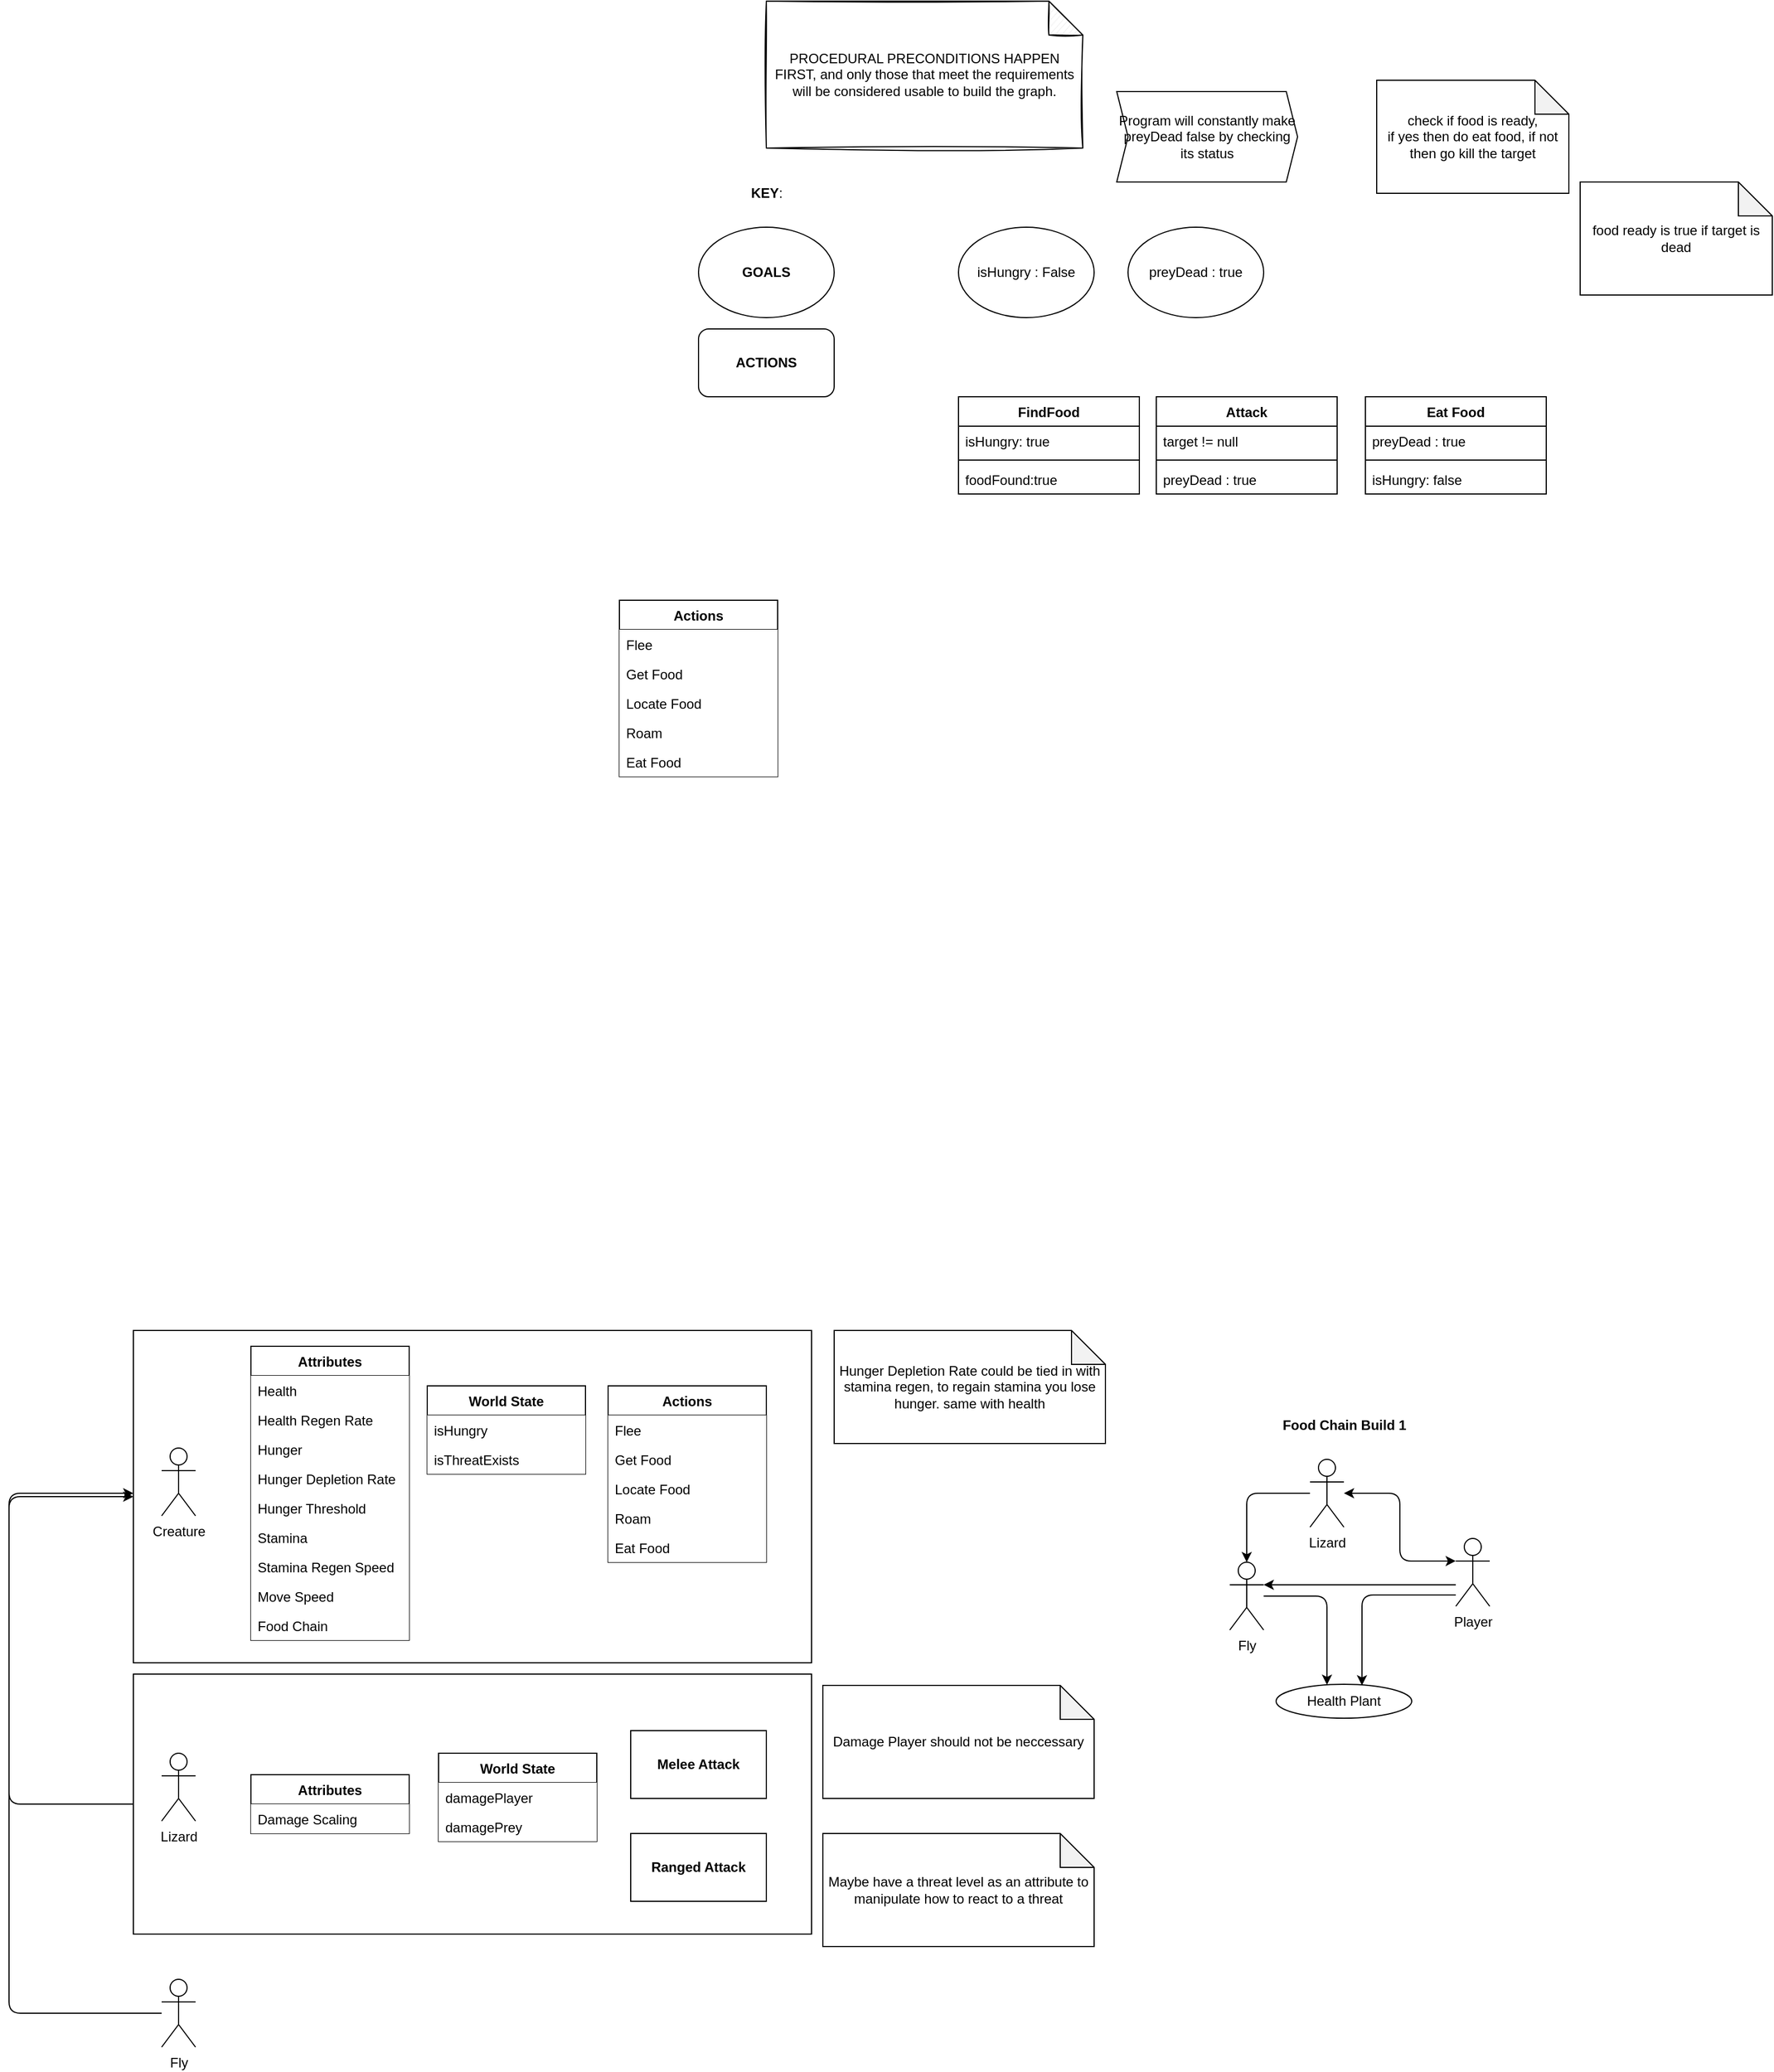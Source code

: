 <mxfile version="14.4.4" type="github">
  <diagram id="sP1BEkB5rZuLdxHkqu5_" name="Page-1">
    <mxGraphModel dx="1188" dy="2982" grid="1" gridSize="10" guides="1" tooltips="1" connect="1" arrows="1" fold="1" page="1" pageScale="1" pageWidth="827" pageHeight="1169" math="0" shadow="0">
      <root>
        <mxCell id="0" />
        <mxCell id="1" parent="0" />
        <mxCell id="eLbIoZme7NKjvp2zswM4-26" value="" style="rounded=0;whiteSpace=wrap;html=1;fillColor=#ffffff;" parent="1" vertex="1">
          <mxGeometry x="170" y="290" width="600" height="230" as="geometry" />
        </mxCell>
        <mxCell id="eLbIoZme7NKjvp2zswM4-25" value="" style="rounded=0;whiteSpace=wrap;html=1;fillColor=#ffffff;" parent="1" vertex="1">
          <mxGeometry x="170" y="-14" width="600" height="294" as="geometry" />
        </mxCell>
        <mxCell id="eLbIoZme7NKjvp2zswM4-2" value="&lt;div&gt;Creature&lt;/div&gt;" style="shape=umlActor;verticalLabelPosition=bottom;verticalAlign=top;html=1;outlineConnect=0;" parent="1" vertex="1">
          <mxGeometry x="195" y="90" width="30" height="60" as="geometry" />
        </mxCell>
        <mxCell id="eLbIoZme7NKjvp2zswM4-24" style="edgeStyle=orthogonalEdgeStyle;rounded=1;orthogonalLoop=1;jettySize=auto;html=1;exitX=0;exitY=0.5;exitDx=0;exitDy=0;" parent="1" source="eLbIoZme7NKjvp2zswM4-26" edge="1">
          <mxGeometry relative="1" as="geometry">
            <mxPoint x="170" y="130" as="targetPoint" />
            <Array as="points">
              <mxPoint x="60" y="405" />
              <mxPoint x="60" y="130" />
            </Array>
          </mxGeometry>
        </mxCell>
        <mxCell id="eLbIoZme7NKjvp2zswM4-10" value="&lt;div&gt;Lizard&lt;/div&gt;" style="shape=umlActor;verticalLabelPosition=bottom;verticalAlign=top;html=1;outlineConnect=0;" parent="1" vertex="1">
          <mxGeometry x="195" y="360" width="30" height="60" as="geometry" />
        </mxCell>
        <mxCell id="eLbIoZme7NKjvp2zswM4-11" value="&lt;b&gt;Melee Attack&lt;/b&gt;" style="whiteSpace=wrap;html=1;" parent="1" vertex="1">
          <mxGeometry x="610" y="340" width="120" height="60" as="geometry" />
        </mxCell>
        <mxCell id="eLbIoZme7NKjvp2zswM4-12" value="&lt;b&gt;Ranged Attack&lt;/b&gt;" style="whiteSpace=wrap;html=1;" parent="1" vertex="1">
          <mxGeometry x="610" y="431" width="120" height="60" as="geometry" />
        </mxCell>
        <mxCell id="eLbIoZme7NKjvp2zswM4-14" value="Attributes" style="swimlane;fontStyle=1;childLayout=stackLayout;horizontal=1;startSize=26;horizontalStack=0;resizeParent=1;resizeParentMax=0;resizeLast=0;collapsible=1;marginBottom=0;" parent="1" vertex="1">
          <mxGeometry x="274" width="140" height="260" as="geometry" />
        </mxCell>
        <mxCell id="eLbIoZme7NKjvp2zswM4-17" value="Health" style="text;strokeColor=none;align=left;verticalAlign=top;spacingLeft=4;spacingRight=4;overflow=hidden;rotatable=0;points=[[0,0.5],[1,0.5]];portConstraint=eastwest;fillColor=#ffffff;" parent="eLbIoZme7NKjvp2zswM4-14" vertex="1">
          <mxGeometry y="26" width="140" height="26" as="geometry" />
        </mxCell>
        <mxCell id="eLbIoZme7NKjvp2zswM4-18" value="Health Regen Rate" style="text;strokeColor=none;align=left;verticalAlign=top;spacingLeft=4;spacingRight=4;overflow=hidden;rotatable=0;points=[[0,0.5],[1,0.5]];portConstraint=eastwest;fillColor=#ffffff;" parent="eLbIoZme7NKjvp2zswM4-14" vertex="1">
          <mxGeometry y="52" width="140" height="26" as="geometry" />
        </mxCell>
        <mxCell id="eLbIoZme7NKjvp2zswM4-15" value="Hunger" style="text;strokeColor=none;align=left;verticalAlign=top;spacingLeft=4;spacingRight=4;overflow=hidden;rotatable=0;points=[[0,0.5],[1,0.5]];portConstraint=eastwest;fillColor=#ffffff;" parent="eLbIoZme7NKjvp2zswM4-14" vertex="1">
          <mxGeometry y="78" width="140" height="26" as="geometry" />
        </mxCell>
        <mxCell id="eLbIoZme7NKjvp2zswM4-64" value="Hunger Depletion Rate" style="text;strokeColor=none;align=left;verticalAlign=top;spacingLeft=4;spacingRight=4;overflow=hidden;rotatable=0;points=[[0,0.5],[1,0.5]];portConstraint=eastwest;fillColor=#ffffff;" parent="eLbIoZme7NKjvp2zswM4-14" vertex="1">
          <mxGeometry y="104" width="140" height="26" as="geometry" />
        </mxCell>
        <mxCell id="eLbIoZme7NKjvp2zswM4-16" value="Hunger Threshold" style="text;strokeColor=none;align=left;verticalAlign=top;spacingLeft=4;spacingRight=4;overflow=hidden;rotatable=0;points=[[0,0.5],[1,0.5]];portConstraint=eastwest;fillColor=#ffffff;" parent="eLbIoZme7NKjvp2zswM4-14" vertex="1">
          <mxGeometry y="130" width="140" height="26" as="geometry" />
        </mxCell>
        <mxCell id="eLbIoZme7NKjvp2zswM4-19" value="Stamina" style="text;strokeColor=none;align=left;verticalAlign=top;spacingLeft=4;spacingRight=4;overflow=hidden;rotatable=0;points=[[0,0.5],[1,0.5]];portConstraint=eastwest;fillColor=#ffffff;" parent="eLbIoZme7NKjvp2zswM4-14" vertex="1">
          <mxGeometry y="156" width="140" height="26" as="geometry" />
        </mxCell>
        <mxCell id="eLbIoZme7NKjvp2zswM4-60" value="Stamina Regen Speed" style="text;strokeColor=none;align=left;verticalAlign=top;spacingLeft=4;spacingRight=4;overflow=hidden;rotatable=0;points=[[0,0.5],[1,0.5]];portConstraint=eastwest;fillColor=#ffffff;" parent="eLbIoZme7NKjvp2zswM4-14" vertex="1">
          <mxGeometry y="182" width="140" height="26" as="geometry" />
        </mxCell>
        <mxCell id="eLbIoZme7NKjvp2zswM4-63" value="Move Speed" style="text;strokeColor=none;align=left;verticalAlign=top;spacingLeft=4;spacingRight=4;overflow=hidden;rotatable=0;points=[[0,0.5],[1,0.5]];portConstraint=eastwest;fillColor=#ffffff;" parent="eLbIoZme7NKjvp2zswM4-14" vertex="1">
          <mxGeometry y="208" width="140" height="26" as="geometry" />
        </mxCell>
        <mxCell id="eLbIoZme7NKjvp2zswM4-20" value="Food Chain" style="text;strokeColor=none;align=left;verticalAlign=top;spacingLeft=4;spacingRight=4;overflow=hidden;rotatable=0;points=[[0,0.5],[1,0.5]];portConstraint=eastwest;fillColor=#ffffff;" parent="eLbIoZme7NKjvp2zswM4-14" vertex="1">
          <mxGeometry y="234" width="140" height="26" as="geometry" />
        </mxCell>
        <mxCell id="eLbIoZme7NKjvp2zswM4-28" value="Attributes" style="swimlane;fontStyle=1;childLayout=stackLayout;horizontal=1;startSize=26;horizontalStack=0;resizeParent=1;resizeParentMax=0;resizeLast=0;collapsible=1;marginBottom=0;" parent="1" vertex="1">
          <mxGeometry x="274" y="379" width="140" height="52" as="geometry" />
        </mxCell>
        <mxCell id="eLbIoZme7NKjvp2zswM4-33" value="Damage Scaling" style="text;strokeColor=none;align=left;verticalAlign=top;spacingLeft=4;spacingRight=4;overflow=hidden;rotatable=0;points=[[0,0.5],[1,0.5]];portConstraint=eastwest;fillColor=#ffffff;" parent="eLbIoZme7NKjvp2zswM4-28" vertex="1">
          <mxGeometry y="26" width="140" height="26" as="geometry" />
        </mxCell>
        <mxCell id="eLbIoZme7NKjvp2zswM4-44" value="&lt;div&gt;Food Chain Build 1&lt;/div&gt;" style="text;html=1;strokeColor=none;fillColor=none;align=center;verticalAlign=middle;whiteSpace=wrap;rounded=0;fontStyle=1" parent="1" vertex="1">
          <mxGeometry x="1176.5" y="60" width="129" height="20" as="geometry" />
        </mxCell>
        <mxCell id="eLbIoZme7NKjvp2zswM4-50" style="edgeStyle=orthogonalEdgeStyle;rounded=1;orthogonalLoop=1;jettySize=auto;html=1;strokeColor=#000000;" parent="1" source="eLbIoZme7NKjvp2zswM4-45" target="eLbIoZme7NKjvp2zswM4-46" edge="1">
          <mxGeometry relative="1" as="geometry" />
        </mxCell>
        <mxCell id="eLbIoZme7NKjvp2zswM4-51" style="edgeStyle=orthogonalEdgeStyle;rounded=1;orthogonalLoop=1;jettySize=auto;html=1;entryX=0;entryY=0.333;entryDx=0;entryDy=0;entryPerimeter=0;strokeColor=#000000;startArrow=classic;startFill=1;" parent="1" source="eLbIoZme7NKjvp2zswM4-45" target="eLbIoZme7NKjvp2zswM4-49" edge="1">
          <mxGeometry relative="1" as="geometry" />
        </mxCell>
        <mxCell id="eLbIoZme7NKjvp2zswM4-45" value="&lt;div&gt;Lizard&lt;/div&gt;" style="shape=umlActor;verticalLabelPosition=bottom;verticalAlign=top;html=1;outlineConnect=0;" parent="1" vertex="1">
          <mxGeometry x="1211" y="100" width="30" height="60" as="geometry" />
        </mxCell>
        <mxCell id="eLbIoZme7NKjvp2zswM4-55" style="edgeStyle=orthogonalEdgeStyle;rounded=1;orthogonalLoop=1;jettySize=auto;html=1;startArrow=none;startFill=0;strokeColor=#000000;" parent="1" source="eLbIoZme7NKjvp2zswM4-46" target="eLbIoZme7NKjvp2zswM4-58" edge="1">
          <mxGeometry relative="1" as="geometry">
            <mxPoint x="1226" y="280" as="targetPoint" />
            <Array as="points">
              <mxPoint x="1226" y="221" />
            </Array>
          </mxGeometry>
        </mxCell>
        <mxCell id="eLbIoZme7NKjvp2zswM4-46" value="&lt;div&gt;Fly&lt;/div&gt;" style="shape=umlActor;verticalLabelPosition=bottom;verticalAlign=top;html=1;outlineConnect=0;" parent="1" vertex="1">
          <mxGeometry x="1140" y="191" width="30" height="60" as="geometry" />
        </mxCell>
        <mxCell id="eLbIoZme7NKjvp2zswM4-57" style="edgeStyle=orthogonalEdgeStyle;rounded=1;orthogonalLoop=1;jettySize=auto;html=1;entryX=0.633;entryY=0.033;entryDx=0;entryDy=0;entryPerimeter=0;startArrow=none;startFill=0;strokeColor=#000000;" parent="1" source="eLbIoZme7NKjvp2zswM4-49" target="eLbIoZme7NKjvp2zswM4-58" edge="1">
          <mxGeometry relative="1" as="geometry">
            <mxPoint x="1256" y="280" as="targetPoint" />
            <Array as="points">
              <mxPoint x="1257" y="220" />
            </Array>
          </mxGeometry>
        </mxCell>
        <mxCell id="eLbIoZme7NKjvp2zswM4-59" style="edgeStyle=orthogonalEdgeStyle;rounded=1;orthogonalLoop=1;jettySize=auto;html=1;entryX=1;entryY=0.333;entryDx=0;entryDy=0;entryPerimeter=0;startArrow=none;startFill=0;strokeColor=#000000;" parent="1" source="eLbIoZme7NKjvp2zswM4-49" target="eLbIoZme7NKjvp2zswM4-46" edge="1">
          <mxGeometry relative="1" as="geometry">
            <Array as="points">
              <mxPoint x="1290" y="211" />
              <mxPoint x="1290" y="211" />
            </Array>
          </mxGeometry>
        </mxCell>
        <mxCell id="eLbIoZme7NKjvp2zswM4-49" value="&lt;div&gt;Player&lt;/div&gt;" style="shape=umlActor;verticalLabelPosition=bottom;verticalAlign=top;html=1;outlineConnect=0;" parent="1" vertex="1">
          <mxGeometry x="1340" y="170" width="30" height="60" as="geometry" />
        </mxCell>
        <mxCell id="eLbIoZme7NKjvp2zswM4-58" value="Health Plant" style="ellipse;whiteSpace=wrap;html=1;fillColor=#ffffff;" parent="1" vertex="1">
          <mxGeometry x="1181" y="299" width="120" height="30" as="geometry" />
        </mxCell>
        <mxCell id="eLbIoZme7NKjvp2zswM4-65" value="Hunger Depletion Rate could be tied in with stamina regen, to regain stamina you lose hunger. same with health" style="shape=note;whiteSpace=wrap;html=1;backgroundOutline=1;darkOpacity=0.05;fillColor=#ffffff;" parent="1" vertex="1">
          <mxGeometry x="790" y="-14" width="240" height="100" as="geometry" />
        </mxCell>
        <mxCell id="eLbIoZme7NKjvp2zswM4-67" style="edgeStyle=orthogonalEdgeStyle;rounded=1;orthogonalLoop=1;jettySize=auto;html=1;startArrow=none;startFill=0;strokeColor=#000000;entryX=0;entryY=0.5;entryDx=0;entryDy=0;" parent="1" source="eLbIoZme7NKjvp2zswM4-66" target="eLbIoZme7NKjvp2zswM4-25" edge="1">
          <mxGeometry relative="1" as="geometry">
            <mxPoint x="120" y="40" as="targetPoint" />
            <Array as="points">
              <mxPoint x="60" y="590" />
              <mxPoint x="60" y="133" />
            </Array>
          </mxGeometry>
        </mxCell>
        <mxCell id="eLbIoZme7NKjvp2zswM4-66" value="Fly" style="shape=umlActor;verticalLabelPosition=bottom;verticalAlign=top;html=1;outlineConnect=0;" parent="1" vertex="1">
          <mxGeometry x="195" y="560" width="30" height="60" as="geometry" />
        </mxCell>
        <mxCell id="eLbIoZme7NKjvp2zswM4-69" value="Actions" style="swimlane;fontStyle=1;childLayout=stackLayout;horizontal=1;startSize=26;horizontalStack=0;resizeParent=1;resizeParentMax=0;resizeLast=0;collapsible=1;marginBottom=0;" parent="1" vertex="1">
          <mxGeometry x="590" y="35" width="140" height="156" as="geometry" />
        </mxCell>
        <mxCell id="eLbIoZme7NKjvp2zswM4-70" value="Flee" style="text;strokeColor=none;align=left;verticalAlign=top;spacingLeft=4;spacingRight=4;overflow=hidden;rotatable=0;points=[[0,0.5],[1,0.5]];portConstraint=eastwest;fillColor=#ffffff;" parent="eLbIoZme7NKjvp2zswM4-69" vertex="1">
          <mxGeometry y="26" width="140" height="26" as="geometry" />
        </mxCell>
        <mxCell id="eLbIoZme7NKjvp2zswM4-71" value="Get Food" style="text;strokeColor=none;align=left;verticalAlign=top;spacingLeft=4;spacingRight=4;overflow=hidden;rotatable=0;points=[[0,0.5],[1,0.5]];portConstraint=eastwest;fillColor=#ffffff;" parent="eLbIoZme7NKjvp2zswM4-69" vertex="1">
          <mxGeometry y="52" width="140" height="26" as="geometry" />
        </mxCell>
        <mxCell id="eLbIoZme7NKjvp2zswM4-72" value="Locate Food" style="text;strokeColor=none;align=left;verticalAlign=top;spacingLeft=4;spacingRight=4;overflow=hidden;rotatable=0;points=[[0,0.5],[1,0.5]];portConstraint=eastwest;fillColor=#ffffff;" parent="eLbIoZme7NKjvp2zswM4-69" vertex="1">
          <mxGeometry y="78" width="140" height="26" as="geometry" />
        </mxCell>
        <mxCell id="eLbIoZme7NKjvp2zswM4-73" value="Roam" style="text;strokeColor=none;align=left;verticalAlign=top;spacingLeft=4;spacingRight=4;overflow=hidden;rotatable=0;points=[[0,0.5],[1,0.5]];portConstraint=eastwest;fillColor=#ffffff;" parent="eLbIoZme7NKjvp2zswM4-69" vertex="1">
          <mxGeometry y="104" width="140" height="26" as="geometry" />
        </mxCell>
        <mxCell id="eLbIoZme7NKjvp2zswM4-74" value="Eat Food" style="text;strokeColor=none;align=left;verticalAlign=top;spacingLeft=4;spacingRight=4;overflow=hidden;rotatable=0;points=[[0,0.5],[1,0.5]];portConstraint=eastwest;fillColor=#ffffff;" parent="eLbIoZme7NKjvp2zswM4-69" vertex="1">
          <mxGeometry y="130" width="140" height="26" as="geometry" />
        </mxCell>
        <mxCell id="eLbIoZme7NKjvp2zswM4-79" value="World State" style="swimlane;fontStyle=1;childLayout=stackLayout;horizontal=1;startSize=26;horizontalStack=0;resizeParent=1;resizeParentMax=0;resizeLast=0;collapsible=1;marginBottom=0;" parent="1" vertex="1">
          <mxGeometry x="430" y="35" width="140" height="78" as="geometry" />
        </mxCell>
        <mxCell id="eLbIoZme7NKjvp2zswM4-80" value="isHungry" style="text;strokeColor=none;align=left;verticalAlign=top;spacingLeft=4;spacingRight=4;overflow=hidden;rotatable=0;points=[[0,0.5],[1,0.5]];portConstraint=eastwest;fillColor=#ffffff;" parent="eLbIoZme7NKjvp2zswM4-79" vertex="1">
          <mxGeometry y="26" width="140" height="26" as="geometry" />
        </mxCell>
        <mxCell id="eLbIoZme7NKjvp2zswM4-88" value="isThreatExists" style="text;strokeColor=none;align=left;verticalAlign=top;spacingLeft=4;spacingRight=4;overflow=hidden;rotatable=0;points=[[0,0.5],[1,0.5]];portConstraint=eastwest;fillColor=#ffffff;" parent="eLbIoZme7NKjvp2zswM4-79" vertex="1">
          <mxGeometry y="52" width="140" height="26" as="geometry" />
        </mxCell>
        <mxCell id="eLbIoZme7NKjvp2zswM4-85" value="World State" style="swimlane;fontStyle=1;childLayout=stackLayout;horizontal=1;startSize=26;horizontalStack=0;resizeParent=1;resizeParentMax=0;resizeLast=0;collapsible=1;marginBottom=0;" parent="1" vertex="1">
          <mxGeometry x="440" y="360" width="140" height="78" as="geometry" />
        </mxCell>
        <mxCell id="eLbIoZme7NKjvp2zswM4-86" value="damagePlayer" style="text;strokeColor=none;align=left;verticalAlign=top;spacingLeft=4;spacingRight=4;overflow=hidden;rotatable=0;points=[[0,0.5],[1,0.5]];portConstraint=eastwest;fillColor=#ffffff;" parent="eLbIoZme7NKjvp2zswM4-85" vertex="1">
          <mxGeometry y="26" width="140" height="26" as="geometry" />
        </mxCell>
        <mxCell id="eLbIoZme7NKjvp2zswM4-90" value="damagePrey" style="text;strokeColor=none;align=left;verticalAlign=top;spacingLeft=4;spacingRight=4;overflow=hidden;rotatable=0;points=[[0,0.5],[1,0.5]];portConstraint=eastwest;fillColor=#ffffff;" parent="eLbIoZme7NKjvp2zswM4-85" vertex="1">
          <mxGeometry y="52" width="140" height="26" as="geometry" />
        </mxCell>
        <mxCell id="eLbIoZme7NKjvp2zswM4-91" value="Damage Player should not be neccessary" style="shape=note;whiteSpace=wrap;html=1;backgroundOutline=1;darkOpacity=0.05;fillColor=#ffffff;" parent="1" vertex="1">
          <mxGeometry x="780" y="300" width="240" height="100" as="geometry" />
        </mxCell>
        <mxCell id="eLbIoZme7NKjvp2zswM4-92" value="Maybe have a threat level as an attribute to manipulate how to react to a threat" style="shape=note;whiteSpace=wrap;html=1;backgroundOutline=1;darkOpacity=0.05;fillColor=#ffffff;" parent="1" vertex="1">
          <mxGeometry x="780" y="431" width="240" height="100" as="geometry" />
        </mxCell>
        <mxCell id="GrFTg4ESrFVmJhSyd5H9-1" value="Actions" style="swimlane;fontStyle=1;childLayout=stackLayout;horizontal=1;startSize=26;horizontalStack=0;resizeParent=1;resizeParentMax=0;resizeLast=0;collapsible=1;marginBottom=0;" vertex="1" parent="1">
          <mxGeometry x="600" y="-660" width="140" height="156" as="geometry" />
        </mxCell>
        <mxCell id="GrFTg4ESrFVmJhSyd5H9-2" value="Flee" style="text;strokeColor=none;align=left;verticalAlign=top;spacingLeft=4;spacingRight=4;overflow=hidden;rotatable=0;points=[[0,0.5],[1,0.5]];portConstraint=eastwest;fillColor=#ffffff;" vertex="1" parent="GrFTg4ESrFVmJhSyd5H9-1">
          <mxGeometry y="26" width="140" height="26" as="geometry" />
        </mxCell>
        <mxCell id="GrFTg4ESrFVmJhSyd5H9-3" value="Get Food" style="text;strokeColor=none;align=left;verticalAlign=top;spacingLeft=4;spacingRight=4;overflow=hidden;rotatable=0;points=[[0,0.5],[1,0.5]];portConstraint=eastwest;fillColor=#ffffff;" vertex="1" parent="GrFTg4ESrFVmJhSyd5H9-1">
          <mxGeometry y="52" width="140" height="26" as="geometry" />
        </mxCell>
        <mxCell id="GrFTg4ESrFVmJhSyd5H9-4" value="Locate Food" style="text;strokeColor=none;align=left;verticalAlign=top;spacingLeft=4;spacingRight=4;overflow=hidden;rotatable=0;points=[[0,0.5],[1,0.5]];portConstraint=eastwest;fillColor=#ffffff;" vertex="1" parent="GrFTg4ESrFVmJhSyd5H9-1">
          <mxGeometry y="78" width="140" height="26" as="geometry" />
        </mxCell>
        <mxCell id="GrFTg4ESrFVmJhSyd5H9-5" value="Roam" style="text;strokeColor=none;align=left;verticalAlign=top;spacingLeft=4;spacingRight=4;overflow=hidden;rotatable=0;points=[[0,0.5],[1,0.5]];portConstraint=eastwest;fillColor=#ffffff;" vertex="1" parent="GrFTg4ESrFVmJhSyd5H9-1">
          <mxGeometry y="104" width="140" height="26" as="geometry" />
        </mxCell>
        <mxCell id="GrFTg4ESrFVmJhSyd5H9-6" value="Eat Food" style="text;strokeColor=none;align=left;verticalAlign=top;spacingLeft=4;spacingRight=4;overflow=hidden;rotatable=0;points=[[0,0.5],[1,0.5]];portConstraint=eastwest;fillColor=#ffffff;" vertex="1" parent="GrFTg4ESrFVmJhSyd5H9-1">
          <mxGeometry y="130" width="140" height="26" as="geometry" />
        </mxCell>
        <mxCell id="GrFTg4ESrFVmJhSyd5H9-21" value="isHungry : False" style="ellipse;whiteSpace=wrap;html=1;strokeColor=#000000;" vertex="1" parent="1">
          <mxGeometry x="900" y="-990" width="120" height="80" as="geometry" />
        </mxCell>
        <mxCell id="GrFTg4ESrFVmJhSyd5H9-22" value="preyDead : true" style="ellipse;whiteSpace=wrap;html=1;strokeColor=#000000;" vertex="1" parent="1">
          <mxGeometry x="1050" y="-990" width="120" height="80" as="geometry" />
        </mxCell>
        <mxCell id="GrFTg4ESrFVmJhSyd5H9-25" value="GOALS" style="ellipse;whiteSpace=wrap;html=1;strokeColor=#000000;fontStyle=1" vertex="1" parent="1">
          <mxGeometry x="670" y="-990" width="120" height="80" as="geometry" />
        </mxCell>
        <mxCell id="GrFTg4ESrFVmJhSyd5H9-26" value="ACTIONS" style="rounded=1;whiteSpace=wrap;html=1;strokeColor=#000000;fontStyle=1" vertex="1" parent="1">
          <mxGeometry x="670" y="-900" width="120" height="60" as="geometry" />
        </mxCell>
        <mxCell id="GrFTg4ESrFVmJhSyd5H9-27" value="&lt;b&gt;KEY&lt;/b&gt;:" style="text;html=1;align=center;verticalAlign=middle;resizable=0;points=[];autosize=1;" vertex="1" parent="1">
          <mxGeometry x="710" y="-1030" width="40" height="20" as="geometry" />
        </mxCell>
        <mxCell id="GrFTg4ESrFVmJhSyd5H9-34" value="Eat Food" style="swimlane;fontStyle=1;align=center;verticalAlign=top;childLayout=stackLayout;horizontal=1;startSize=26;horizontalStack=0;resizeParent=1;resizeParentMax=0;resizeLast=0;collapsible=1;marginBottom=0;strokeColor=#000000;swimlaneFillColor=#ffffff;" vertex="1" parent="1">
          <mxGeometry x="1260" y="-840" width="160" height="86" as="geometry" />
        </mxCell>
        <mxCell id="GrFTg4ESrFVmJhSyd5H9-38" value="preyDead : true" style="text;strokeColor=none;align=left;verticalAlign=top;spacingLeft=4;spacingRight=4;overflow=hidden;rotatable=0;points=[[0,0.5],[1,0.5]];portConstraint=eastwest;" vertex="1" parent="GrFTg4ESrFVmJhSyd5H9-34">
          <mxGeometry y="26" width="160" height="26" as="geometry" />
        </mxCell>
        <mxCell id="GrFTg4ESrFVmJhSyd5H9-36" value="" style="line;strokeWidth=1;align=left;verticalAlign=middle;spacingTop=-1;spacingLeft=3;spacingRight=3;rotatable=0;labelPosition=right;points=[];portConstraint=eastwest;fillColor=none;" vertex="1" parent="GrFTg4ESrFVmJhSyd5H9-34">
          <mxGeometry y="52" width="160" height="8" as="geometry" />
        </mxCell>
        <mxCell id="GrFTg4ESrFVmJhSyd5H9-37" value="isHungry: false" style="text;strokeColor=none;align=left;verticalAlign=top;spacingLeft=4;spacingRight=4;overflow=hidden;rotatable=0;points=[[0,0.5],[1,0.5]];portConstraint=eastwest;" vertex="1" parent="GrFTg4ESrFVmJhSyd5H9-34">
          <mxGeometry y="60" width="160" height="26" as="geometry" />
        </mxCell>
        <mxCell id="GrFTg4ESrFVmJhSyd5H9-39" value="Attack" style="swimlane;fontStyle=1;align=center;verticalAlign=top;childLayout=stackLayout;horizontal=1;startSize=26;horizontalStack=0;resizeParent=1;resizeParentMax=0;resizeLast=0;collapsible=1;marginBottom=0;strokeColor=#000000;swimlaneFillColor=#ffffff;" vertex="1" parent="1">
          <mxGeometry x="1075" y="-840" width="160" height="86" as="geometry" />
        </mxCell>
        <mxCell id="GrFTg4ESrFVmJhSyd5H9-40" value="target != null" style="text;strokeColor=none;align=left;verticalAlign=top;spacingLeft=4;spacingRight=4;overflow=hidden;rotatable=0;points=[[0,0.5],[1,0.5]];portConstraint=eastwest;" vertex="1" parent="GrFTg4ESrFVmJhSyd5H9-39">
          <mxGeometry y="26" width="160" height="26" as="geometry" />
        </mxCell>
        <mxCell id="GrFTg4ESrFVmJhSyd5H9-42" value="" style="line;strokeWidth=1;align=left;verticalAlign=middle;spacingTop=-1;spacingLeft=3;spacingRight=3;rotatable=0;labelPosition=right;points=[];portConstraint=eastwest;fillColor=none;" vertex="1" parent="GrFTg4ESrFVmJhSyd5H9-39">
          <mxGeometry y="52" width="160" height="8" as="geometry" />
        </mxCell>
        <mxCell id="GrFTg4ESrFVmJhSyd5H9-43" value="preyDead : true" style="text;strokeColor=none;align=left;verticalAlign=top;spacingLeft=4;spacingRight=4;overflow=hidden;rotatable=0;points=[[0,0.5],[1,0.5]];portConstraint=eastwest;" vertex="1" parent="GrFTg4ESrFVmJhSyd5H9-39">
          <mxGeometry y="60" width="160" height="26" as="geometry" />
        </mxCell>
        <mxCell id="GrFTg4ESrFVmJhSyd5H9-45" value="FindFood" style="swimlane;fontStyle=1;align=center;verticalAlign=top;childLayout=stackLayout;horizontal=1;startSize=26;horizontalStack=0;resizeParent=1;resizeParentMax=0;resizeLast=0;collapsible=1;marginBottom=0;strokeColor=#000000;swimlaneFillColor=#ffffff;" vertex="1" parent="1">
          <mxGeometry x="900" y="-840" width="160" height="86" as="geometry" />
        </mxCell>
        <mxCell id="GrFTg4ESrFVmJhSyd5H9-46" value="isHungry: true" style="text;strokeColor=none;align=left;verticalAlign=top;spacingLeft=4;spacingRight=4;overflow=hidden;rotatable=0;points=[[0,0.5],[1,0.5]];portConstraint=eastwest;" vertex="1" parent="GrFTg4ESrFVmJhSyd5H9-45">
          <mxGeometry y="26" width="160" height="26" as="geometry" />
        </mxCell>
        <mxCell id="GrFTg4ESrFVmJhSyd5H9-48" value="" style="line;strokeWidth=1;align=left;verticalAlign=middle;spacingTop=-1;spacingLeft=3;spacingRight=3;rotatable=0;labelPosition=right;points=[];portConstraint=eastwest;fillColor=none;" vertex="1" parent="GrFTg4ESrFVmJhSyd5H9-45">
          <mxGeometry y="52" width="160" height="8" as="geometry" />
        </mxCell>
        <mxCell id="GrFTg4ESrFVmJhSyd5H9-49" value="foodFound:true" style="text;strokeColor=none;align=left;verticalAlign=top;spacingLeft=4;spacingRight=4;overflow=hidden;rotatable=0;points=[[0,0.5],[1,0.5]];portConstraint=eastwest;" vertex="1" parent="GrFTg4ESrFVmJhSyd5H9-45">
          <mxGeometry y="60" width="160" height="26" as="geometry" />
        </mxCell>
        <mxCell id="GrFTg4ESrFVmJhSyd5H9-57" value="&lt;div&gt;check if food is ready,&lt;/div&gt;&lt;div&gt;if yes then do eat food, if not then go kill the target&lt;br&gt;&lt;/div&gt;" style="shape=note;whiteSpace=wrap;html=1;backgroundOutline=1;darkOpacity=0.05;strokeColor=#000000;fillColor=#ffffff;" vertex="1" parent="1">
          <mxGeometry x="1270" y="-1120" width="170" height="100" as="geometry" />
        </mxCell>
        <mxCell id="GrFTg4ESrFVmJhSyd5H9-59" value="food ready is true if target is dead" style="shape=note;whiteSpace=wrap;html=1;backgroundOutline=1;darkOpacity=0.05;strokeColor=#000000;fillColor=#ffffff;" vertex="1" parent="1">
          <mxGeometry x="1450" y="-1030" width="170" height="100" as="geometry" />
        </mxCell>
        <mxCell id="GrFTg4ESrFVmJhSyd5H9-61" value="Program will constantly make preyDead false by checking its status " style="shape=step;perimeter=stepPerimeter;whiteSpace=wrap;html=1;fixedSize=1;strokeColor=#000000;fillColor=#ffffff;size=10;rounded=0;shadow=0;sketch=0;" vertex="1" parent="1">
          <mxGeometry x="1040" y="-1110" width="160" height="80" as="geometry" />
        </mxCell>
        <mxCell id="GrFTg4ESrFVmJhSyd5H9-62" value="PROCEDURAL PRECONDITIONS HAPPEN FIRST, and only those that meet the requirements will be considered usable to build the graph." style="shape=note;whiteSpace=wrap;html=1;backgroundOutline=1;darkOpacity=0.05;rounded=0;shadow=0;sketch=1;strokeColor=#000000;fillColor=#ffffff;gradientColor=none;" vertex="1" parent="1">
          <mxGeometry x="730" y="-1190" width="280" height="130" as="geometry" />
        </mxCell>
      </root>
    </mxGraphModel>
  </diagram>
</mxfile>
